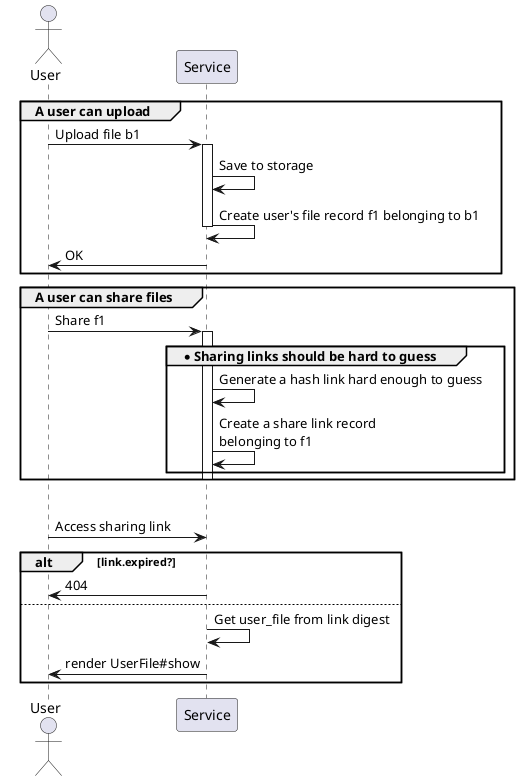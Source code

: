 @startuml FileSharing
actor User
group A user can upload
  User -> Service: Upload file b1
  activate Service
  Service -> Service: Save to storage
  Service -> Service: Create user's file record f1 belonging to b1
  deactivate Service
  Service-> User: OK
end
group A user can share files
  User -> Service: Share f1
  activate Service
  group * Sharing links should be hard to guess
  Service -> Service: Generate a hash link hard enough to guess
  Service -> Service: Create a share link record\nbelonging to f1
  end
  deactivate Service
end
group *Sharing links will expire
  User -> Service: Access sharing link
alt link.expired?
  Service -> User: 404
else
  Service -> Service: Get user_file from link digest
  Service -> User: render UserFile#show
end
@enduml